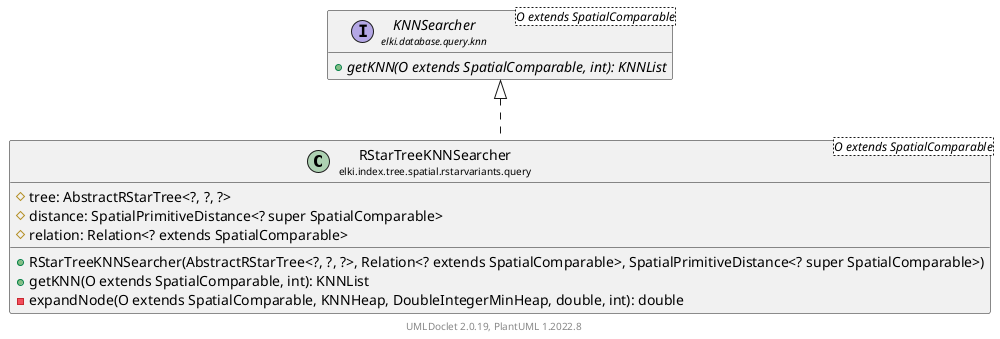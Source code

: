 @startuml
    remove .*\.(Instance|Par|Parameterizer|Factory)$
    set namespaceSeparator none
    hide empty fields
    hide empty methods

    class "<size:14>RStarTreeKNNSearcher\n<size:10>elki.index.tree.spatial.rstarvariants.query" as elki.index.tree.spatial.rstarvariants.query.RStarTreeKNNSearcher<O extends SpatialComparable> [[RStarTreeKNNSearcher.html]] {
        #tree: AbstractRStarTree<?, ?, ?>
        #distance: SpatialPrimitiveDistance<? super SpatialComparable>
        #relation: Relation<? extends SpatialComparable>
        +RStarTreeKNNSearcher(AbstractRStarTree<?, ?, ?>, Relation<? extends SpatialComparable>, SpatialPrimitiveDistance<? super SpatialComparable>)
        +getKNN(O extends SpatialComparable, int): KNNList
        -expandNode(O extends SpatialComparable, KNNHeap, DoubleIntegerMinHeap, double, int): double
    }

    interface "<size:14>KNNSearcher\n<size:10>elki.database.query.knn" as elki.database.query.knn.KNNSearcher<O extends SpatialComparable> [[../../../../../database/query/knn/KNNSearcher.html]] {
        {abstract} +getKNN(O extends SpatialComparable, int): KNNList
    }

    elki.database.query.knn.KNNSearcher <|.. elki.index.tree.spatial.rstarvariants.query.RStarTreeKNNSearcher

    center footer UMLDoclet 2.0.19, PlantUML 1.2022.8
@enduml
